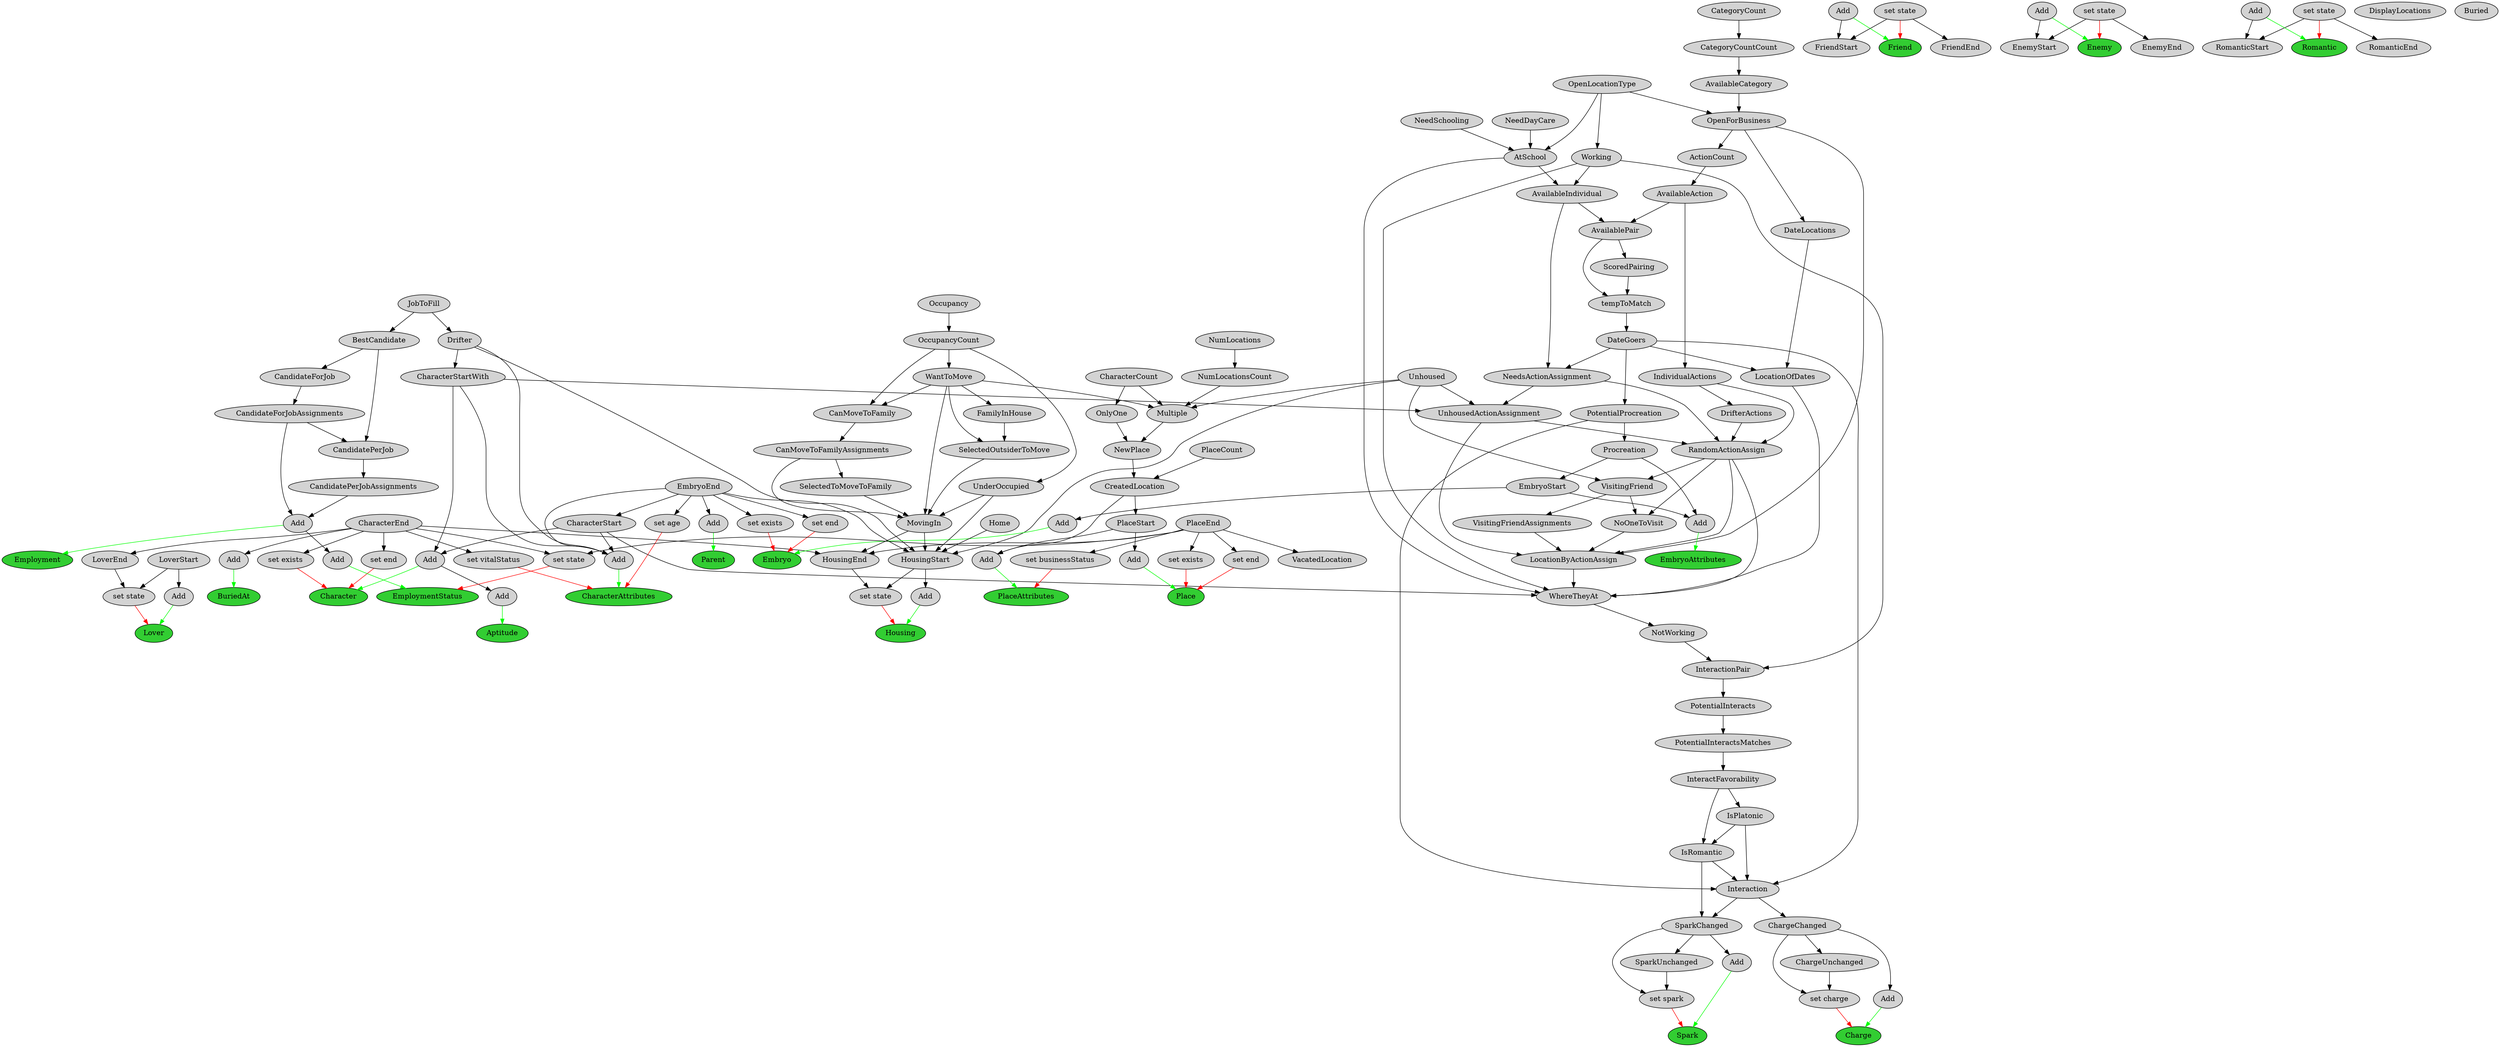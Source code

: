 digraph {
splines=true
node [ style="filled"]
v0 [ label = "Character" fillcolor="limegreen"];
v1 [ label = "set end"];
v2 [ label = "CharacterEnd" rank="min"];
v3 [ label = "set exists"];
v4 [ label = "Add"];
v5 [ label = "CharacterStart"];
v6 [ label = "EmbryoEnd" rank="min"];
v7 [ label = "CharacterStartWith"];
v8 [ label = "Drifter"];
v9 [ label = "JobToFill" rank="min"];
v10 [ label = "CharacterAttributes" fillcolor="limegreen"];
v11 [ label = "set vitalStatus"];
v12 [ label = "set age"];
v13 [ label = "Add"];
v14 [ label = "CharacterCount" rank="min"];
v15 [ label = "Aptitude" fillcolor="limegreen"];
v16 [ label = "Add"];
v17 [ label = "Charge" fillcolor="limegreen"];
v18 [ label = "set charge"];
v19 [ label = "ChargeChanged"];
v20 [ label = "Interaction"];
v21 [ label = "IsPlatonic"];
v22 [ label = "InteractFavorability"];
v23 [ label = "PotentialInteractsMatches"];
v24 [ label = "PotentialInteracts"];
v25 [ label = "InteractionPair"];
v26 [ label = "NotWorking"];
v27 [ label = "WhereTheyAt"];
v28 [ label = "AtSchool"];
v29 [ label = "OpenLocationType" rank="min"];
v30 [ label = "NeedDayCare" rank="min"];
v31 [ label = "NeedSchooling" rank="min"];
v32 [ label = "Working"];
v33 [ label = "LocationOfDates"];
v34 [ label = "DateLocations"];
v35 [ label = "OpenForBusiness"];
v36 [ label = "AvailableCategory"];
v37 [ label = "CategoryCountCount"];
v38 [ label = "CategoryCount" rank="min"];
v39 [ label = "DateGoers"];
v40 [ label = "tempToMatch"];
v41 [ label = "ScoredPairing"];
v42 [ label = "AvailablePair"];
v43 [ label = "AvailableAction"];
v44 [ label = "ActionCount"];
v45 [ label = "AvailableIndividual"];
v46 [ label = "RandomActionAssign"];
v47 [ label = "UnhousedActionAssignment"];
v48 [ label = "NeedsActionAssignment"];
v49 [ label = "Unhoused" rank="min"];
v50 [ label = "IndividualActions"];
v51 [ label = "DrifterActions"];
v52 [ label = "LocationByActionAssign"];
v53 [ label = "NoOneToVisit"];
v54 [ label = "VisitingFriend"];
v55 [ label = "VisitingFriendAssignments"];
v56 [ label = "IsRomantic"];
v57 [ label = "PotentialProcreation"];
v58 [ label = "ChargeUnchanged"];
v59 [ label = "Add"];
v60 [ label = "Friend" fillcolor="limegreen"];
v61 [ label = "set state" rank="min"];
v62 [ label = "Add" rank="min"];
v63 [ label = "FriendStart"];
v64 [ label = "FriendEnd"];
v65 [ label = "Enemy" fillcolor="limegreen"];
v66 [ label = "set state" rank="min"];
v67 [ label = "Add" rank="min"];
v68 [ label = "EnemyStart"];
v69 [ label = "EnemyEnd"];
v70 [ label = "Spark" fillcolor="limegreen"];
v71 [ label = "set spark"];
v72 [ label = "SparkChanged"];
v73 [ label = "SparkUnchanged"];
v74 [ label = "Add"];
v75 [ label = "Romantic" fillcolor="limegreen"];
v76 [ label = "set state" rank="min"];
v77 [ label = "Add" rank="min"];
v78 [ label = "RomanticStart"];
v79 [ label = "RomanticEnd"];
v80 [ label = "Lover" fillcolor="limegreen"];
v81 [ label = "set state"];
v82 [ label = "LoverEnd"];
v83 [ label = "LoverStart" rank="min"];
v84 [ label = "Add"];
v85 [ label = "Parent" fillcolor="limegreen"];
v86 [ label = "Add"];
v87 [ label = "Embryo" fillcolor="limegreen"];
v88 [ label = "set end"];
v89 [ label = "set exists"];
v90 [ label = "Add"];
v91 [ label = "EmbryoStart"];
v92 [ label = "Procreation"];
v93 [ label = "EmbryoAttributes" fillcolor="limegreen"];
v94 [ label = "Add"];
v95 [ label = "Place" fillcolor="limegreen"];
v96 [ label = "set end"];
v97 [ label = "PlaceEnd" rank="min"];
v98 [ label = "set exists"];
v99 [ label = "Add"];
v100 [ label = "PlaceStart"];
v101 [ label = "CreatedLocation"];
v102 [ label = "NewPlace"];
v103 [ label = "OnlyOne"];
v104 [ label = "Multiple"];
v105 [ label = "WantToMove"];
v106 [ label = "OccupancyCount"];
v107 [ label = "Occupancy" rank="min"];
v108 [ label = "NumLocationsCount"];
v109 [ label = "NumLocations" rank="min"];
v110 [ label = "PlaceCount" rank="min"];
v111 [ label = "PlaceAttributes" fillcolor="limegreen"];
v112 [ label = "set businessStatus"];
v113 [ label = "Add"];
v114 [ label = "VacatedLocation"];
v115 [ label = "DisplayLocations" rank="min"];
v116 [ label = "Housing" fillcolor="limegreen"];
v117 [ label = "set state"];
v118 [ label = "HousingEnd"];
v119 [ label = "MovingIn"];
v120 [ label = "SelectedToMoveToFamily"];
v121 [ label = "CanMoveToFamilyAssignments"];
v122 [ label = "CanMoveToFamily"];
v123 [ label = "SelectedOutsiderToMove"];
v124 [ label = "FamilyInHouse"];
v125 [ label = "UnderOccupied"];
v126 [ label = "HousingStart"];
v127 [ label = "Home" rank="min"];
v128 [ label = "Add"];
v129 [ label = "BuriedAt" fillcolor="limegreen"];
v130 [ label = "Add"];
v131 [ label = "Buried" rank="min"];
v132 [ label = "Employment" fillcolor="limegreen"];
v133 [ label = "Add"];
v134 [ label = "CandidatePerJobAssignments"];
v135 [ label = "CandidatePerJob"];
v136 [ label = "CandidateForJobAssignments"];
v137 [ label = "CandidateForJob"];
v138 [ label = "BestCandidate"];
v139 [ label = "EmploymentStatus" fillcolor="limegreen"];
v140 [ label = "set state"];
v141 [ label = "Add"];
v1 -> v0 [ color="red" ]
v2 -> v1
v3 -> v0 [ color="red" ]
v2 -> v3
v4 -> v0 [ color="green" ]
v5 -> v4
v6 -> v5
v7 -> v4
v8 -> v7
v9 -> v8
v11 -> v10 [ color="red" ]
v2 -> v11
v12 -> v10 [ color="red" ]
v6 -> v12
v13 -> v10 [ color="green" ]
v7 -> v13
v8 -> v13
v5 -> v13
v6 -> v13
v16 -> v15 [ color="green" ]
v4 -> v16
v18 -> v17 [ color="red" ]
v19 -> v18
v20 -> v19
v21 -> v20
v22 -> v21
v23 -> v22
v24 -> v23
v25 -> v24
v26 -> v25
v27 -> v26
v28 -> v27
v29 -> v28
v30 -> v28
v31 -> v28
v32 -> v27
v29 -> v32
v33 -> v27
v34 -> v33
v35 -> v34
v36 -> v35
v37 -> v36
v38 -> v37
v29 -> v35
v39 -> v33
v40 -> v39
v41 -> v40
v42 -> v41
v43 -> v42
v44 -> v43
v35 -> v44
v45 -> v42
v32 -> v45
v28 -> v45
v42 -> v40
v46 -> v27
v47 -> v46
v48 -> v47
v39 -> v48
v45 -> v48
v49 -> v47
v7 -> v47
v50 -> v46
v43 -> v50
v48 -> v46
v51 -> v46
v50 -> v51
v52 -> v27
v46 -> v52
v53 -> v52
v54 -> v53
v49 -> v54
v46 -> v54
v46 -> v53
v55 -> v52
v54 -> v55
v47 -> v52
v35 -> v52
v5 -> v27
v32 -> v25
v56 -> v20
v21 -> v56
v22 -> v56
v39 -> v20
v57 -> v20
v39 -> v57
v58 -> v18
v19 -> v58
v59 -> v17 [ color="green" ]
v19 -> v59
v61 -> v60 [ color="red" ]
v62 -> v60 [ color="green" ]
v62 -> v63
v61 -> v63
v61 -> v64
v66 -> v65 [ color="red" ]
v67 -> v65 [ color="green" ]
v67 -> v68
v66 -> v68
v66 -> v69
v71 -> v70 [ color="red" ]
v72 -> v71
v20 -> v72
v56 -> v72
v73 -> v71
v72 -> v73
v74 -> v70 [ color="green" ]
v72 -> v74
v76 -> v75 [ color="red" ]
v77 -> v75 [ color="green" ]
v77 -> v78
v76 -> v78
v76 -> v79
v81 -> v80 [ color="red" ]
v82 -> v81
v2 -> v82
v83 -> v81
v84 -> v80 [ color="green" ]
v83 -> v84
v86 -> v85 [ color="green" ]
v6 -> v86
v88 -> v87 [ color="red" ]
v6 -> v88
v89 -> v87 [ color="red" ]
v6 -> v89
v90 -> v87 [ color="green" ]
v91 -> v90
v92 -> v91
v57 -> v92
v94 -> v93 [ color="green" ]
v91 -> v94
v92 -> v94
v96 -> v95 [ color="red" ]
v97 -> v96
v98 -> v95 [ color="red" ]
v97 -> v98
v99 -> v95 [ color="green" ]
v100 -> v99
v101 -> v100
v102 -> v101
v103 -> v102
v14 -> v103
v104 -> v102
v105 -> v104
v106 -> v105
v107 -> v106
v49 -> v104
v108 -> v104
v109 -> v108
v14 -> v104
v110 -> v101
v112 -> v111 [ color="red" ]
v97 -> v112
v113 -> v111 [ color="green" ]
v100 -> v113
v101 -> v113
v97 -> v114
v117 -> v116 [ color="red" ]
v118 -> v117
v2 -> v118
v97 -> v118
v119 -> v118
v120 -> v119
v121 -> v120
v122 -> v121
v105 -> v122
v106 -> v122
v121 -> v119
v123 -> v119
v124 -> v123
v105 -> v124
v105 -> v123
v125 -> v119
v106 -> v125
v105 -> v119
v126 -> v117
v6 -> v126
v127 -> v126
v125 -> v126
v8 -> v126
v49 -> v126
v119 -> v126
v128 -> v116 [ color="green" ]
v126 -> v128
v130 -> v129 [ color="green" ]
v2 -> v130
v133 -> v132 [ color="green" ]
v134 -> v133
v135 -> v134
v136 -> v135
v137 -> v136
v138 -> v137
v9 -> v138
v138 -> v135
v136 -> v133
v140 -> v139 [ color="red" ]
v2 -> v140
v97 -> v140
v141 -> v139 [ color="green" ]
v133 -> v141
}

